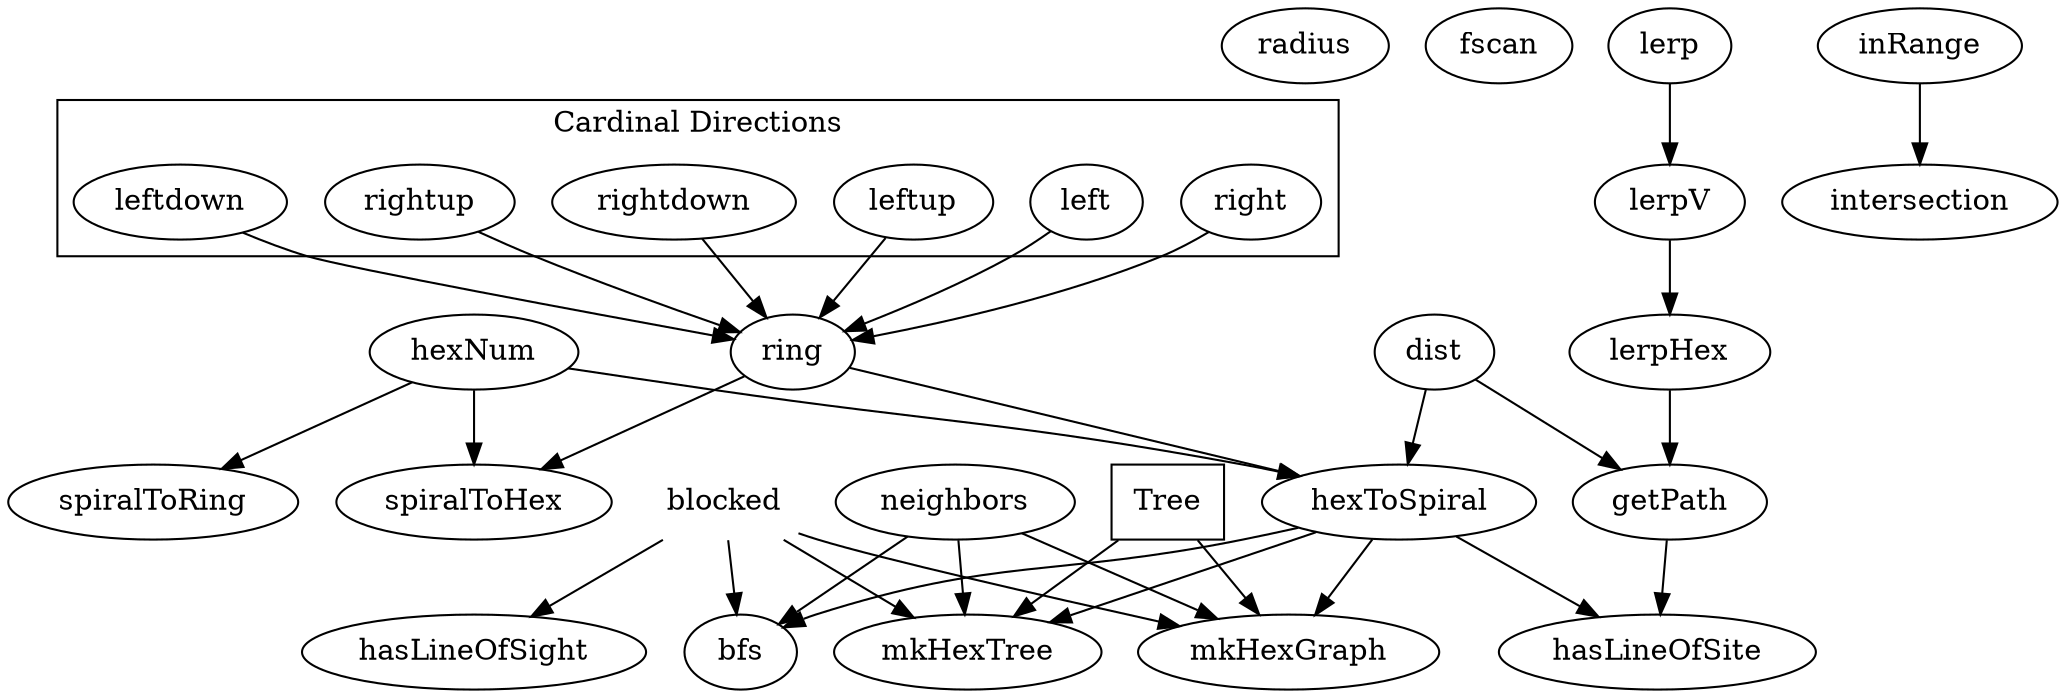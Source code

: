 digraph G {
    radius
    fscan

    subgraph cluster_0 {
        label="Cardinal Directions"
        right
        left
        leftup
        rightdown
        rightup
        leftdown
    }

    right -> ring
    left -> ring
    leftup -> ring
    rightdown -> ring
    rightup -> ring
    leftdown -> ring

    hexNum -> spiralToRing, spiralToHex, hexToSpiral
    ring -> spiralToHex, hexToSpiral
    inRange -> intersection
    lerp -> lerpV
    lerpV -> lerpHex
    lerpHex -> getPath
    dist -> getPath, hexToSpiral
    hexToSpiral -> mkHexGraph, mkHexTree, bfs, hasLineOfSite
    neighbors -> mkHexGraph, mkHexTree, bfs
    getPath -> hasLineOfSite

    blocked [shape=plaintext]
    blocked -> hasLineOfSight, bfs, mkHexTree, mkHexGraph

    Tree [shape=box]
    Tree -> mkHexGraph, mkHexTree
}
